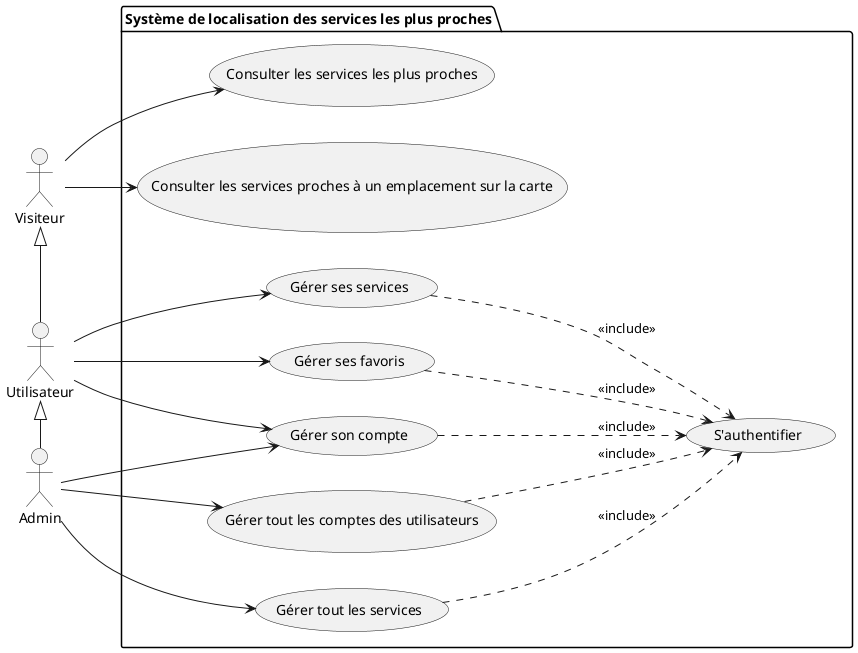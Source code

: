 @startuml use_case
left to right direction

' actors
actor Visiteur as g
actor Utilisateur as u
actor Admin as a

' system package and use cases
package "Système de localisation des services les plus proches"{
    usecase "Consulter les services les plus proches" as g1
    usecase "Consulter les services proches à un emplacement sur la carte" as g2
    usecase "S'authentifier" as auth
    usecase "Gérer ses favoris" as u2
    usecase "Gérer son compte" as acc_man
    usecase "Gérer tout les comptes des utilisateurs" as a1
    usecase "Gérer ses services" as personnal_service_management
    usecase "Gérer tout les services" as service_management
}

' use case main relations
g --> g1
g --> g2
u --> u2
u --> acc_man
a --> a1
a --> acc_man
a --> service_management
u --> personnal_service_management

' includes
u2 ..> auth : <<include>>
a1 ..> auth : <<include>>
acc_man ..> auth : <<include>>
service_management ..> auth : <<include>>
personnal_service_management ..> auth : <<include>>

' generalization
g <|- u
u <|- a
@enduml